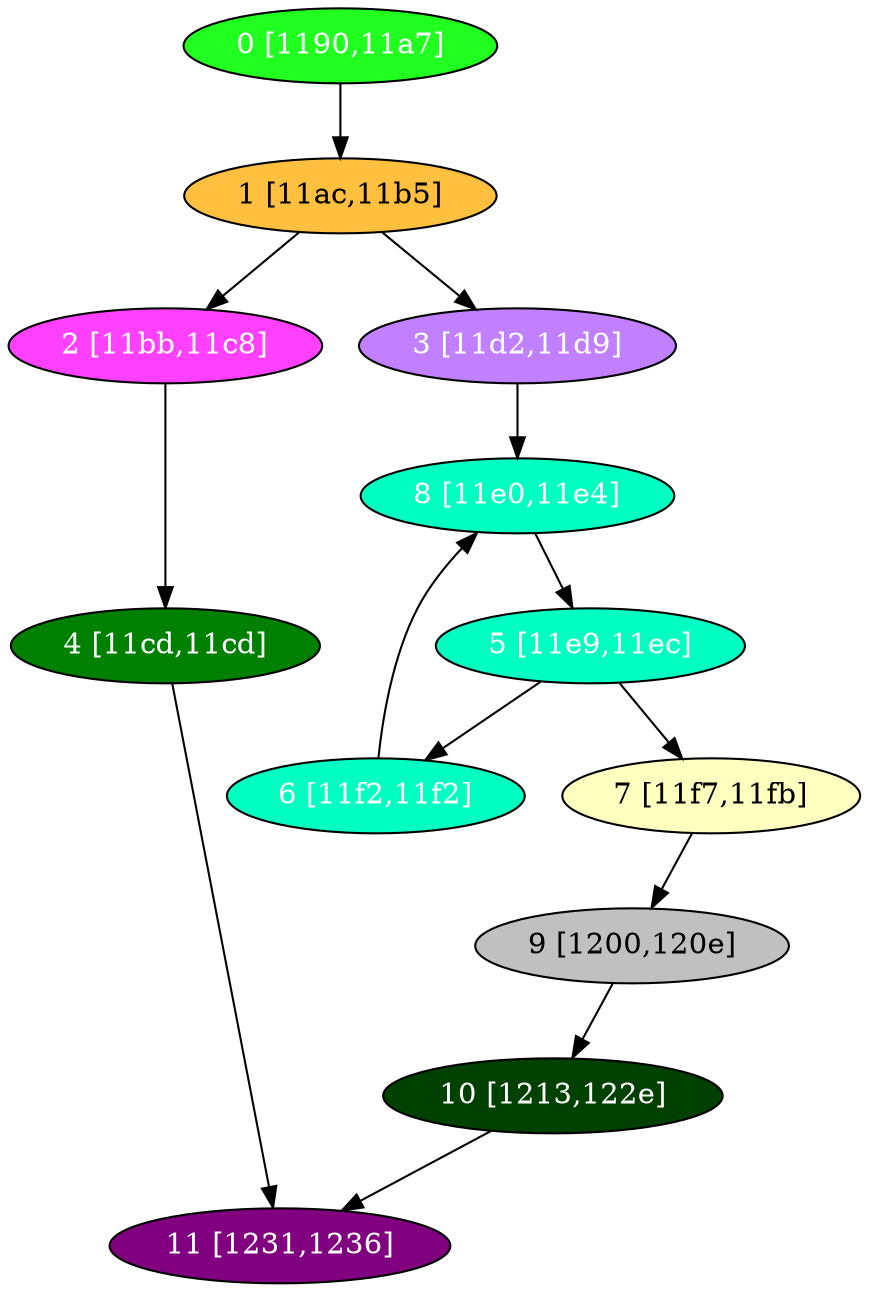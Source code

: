 diGraph wc{
	wc_0  [style=filled fillcolor="#20FF20" fontcolor="#ffffff" shape=oval label="0 [1190,11a7]"]
	wc_1  [style=filled fillcolor="#FFC040" fontcolor="#000000" shape=oval label="1 [11ac,11b5]"]
	wc_2  [style=filled fillcolor="#FF40FF" fontcolor="#ffffff" shape=oval label="2 [11bb,11c8]"]
	wc_3  [style=filled fillcolor="#C080FF" fontcolor="#ffffff" shape=oval label="3 [11d2,11d9]"]
	wc_4  [style=filled fillcolor="#008000" fontcolor="#ffffff" shape=oval label="4 [11cd,11cd]"]
	wc_5  [style=filled fillcolor="#00FFC0" fontcolor="#ffffff" shape=oval label="5 [11e9,11ec]"]
	wc_6  [style=filled fillcolor="#00FFC0" fontcolor="#ffffff" shape=oval label="6 [11f2,11f2]"]
	wc_7  [style=filled fillcolor="#FFFFC0" fontcolor="#000000" shape=oval label="7 [11f7,11fb]"]
	wc_8  [style=filled fillcolor="#00FFC0" fontcolor="#ffffff" shape=oval label="8 [11e0,11e4]"]
	wc_9  [style=filled fillcolor="#C0C0C0" fontcolor="#000000" shape=oval label="9 [1200,120e]"]
	wc_a  [style=filled fillcolor="#004000" fontcolor="#ffffff" shape=oval label="10 [1213,122e]"]
	wc_b  [style=filled fillcolor="#800080" fontcolor="#ffffff" shape=oval label="11 [1231,1236]"]

	wc_0 -> wc_1
	wc_1 -> wc_2
	wc_1 -> wc_3
	wc_2 -> wc_4
	wc_3 -> wc_8
	wc_4 -> wc_b
	wc_5 -> wc_6
	wc_5 -> wc_7
	wc_6 -> wc_8
	wc_7 -> wc_9
	wc_8 -> wc_5
	wc_9 -> wc_a
	wc_a -> wc_b
}